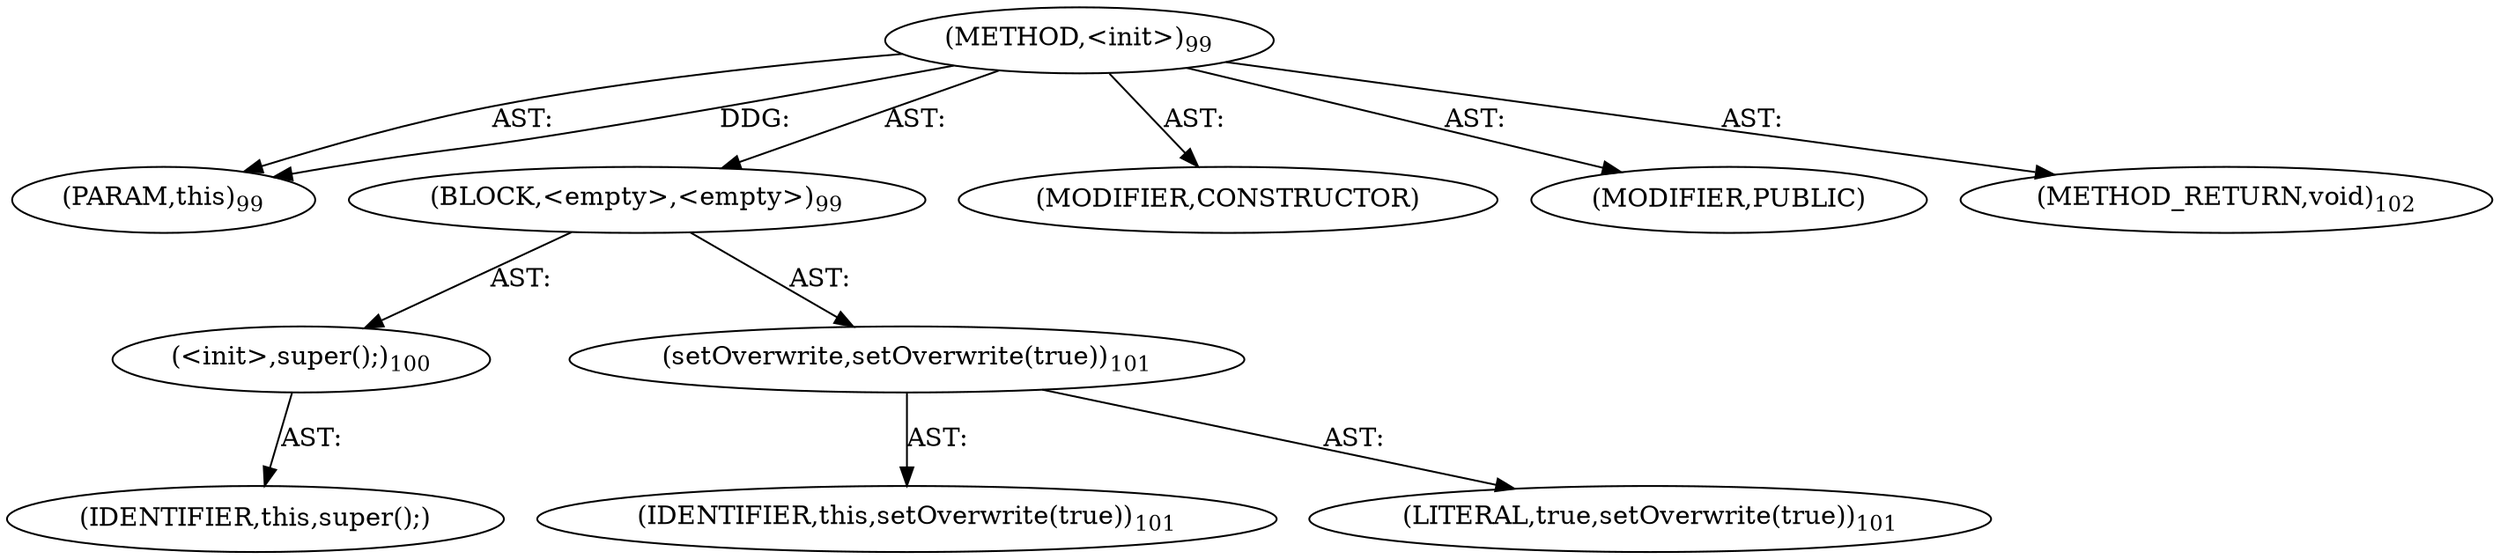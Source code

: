 digraph "&lt;init&gt;" {  
"111669149696" [label = <(METHOD,&lt;init&gt;)<SUB>99</SUB>> ]
"115964116998" [label = <(PARAM,this)<SUB>99</SUB>> ]
"25769803776" [label = <(BLOCK,&lt;empty&gt;,&lt;empty&gt;)<SUB>99</SUB>> ]
"30064771072" [label = <(&lt;init&gt;,super();)<SUB>100</SUB>> ]
"68719476769" [label = <(IDENTIFIER,this,super();)> ]
"30064771073" [label = <(setOverwrite,setOverwrite(true))<SUB>101</SUB>> ]
"68719476770" [label = <(IDENTIFIER,this,setOverwrite(true))<SUB>101</SUB>> ]
"90194313216" [label = <(LITERAL,true,setOverwrite(true))<SUB>101</SUB>> ]
"133143986176" [label = <(MODIFIER,CONSTRUCTOR)> ]
"133143986177" [label = <(MODIFIER,PUBLIC)> ]
"128849018880" [label = <(METHOD_RETURN,void)<SUB>102</SUB>> ]
  "111669149696" -> "115964116998"  [ label = "AST: "] 
  "111669149696" -> "25769803776"  [ label = "AST: "] 
  "111669149696" -> "133143986176"  [ label = "AST: "] 
  "111669149696" -> "133143986177"  [ label = "AST: "] 
  "111669149696" -> "128849018880"  [ label = "AST: "] 
  "25769803776" -> "30064771072"  [ label = "AST: "] 
  "25769803776" -> "30064771073"  [ label = "AST: "] 
  "30064771072" -> "68719476769"  [ label = "AST: "] 
  "30064771073" -> "68719476770"  [ label = "AST: "] 
  "30064771073" -> "90194313216"  [ label = "AST: "] 
  "111669149696" -> "115964116998"  [ label = "DDG: "] 
}
